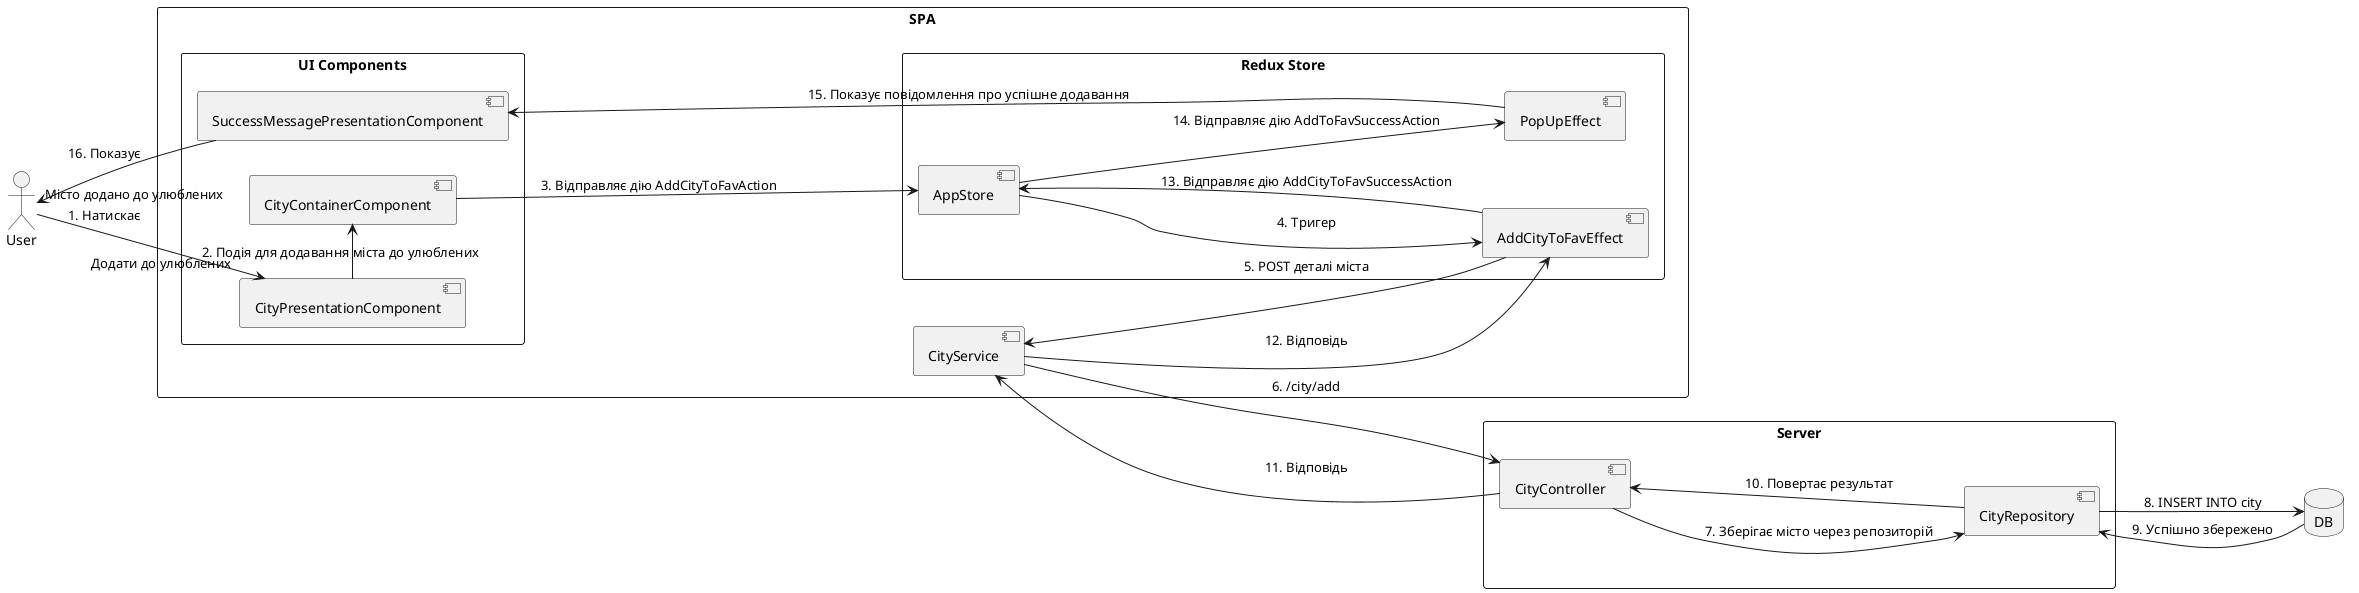 @startuml
left to right direction
actor User

rectangle "SPA" {
    rectangle "UI Components" {
        [CityPresentationComponent]
        [CityContainerComponent]
        [SuccessMessagePresentationComponent]
    }

    rectangle "Redux Store" {
        [AppStore]
        [AddCityToFavEffect]
        [PopUpEffect]
    }

    [CityService]
}

rectangle "Server" {
    [CityController]
    [CityRepository]
}

database DB

User -down-> CityPresentationComponent : 1. Натискає "Додати до улюблених"
CityPresentationComponent -> CityContainerComponent : 2. Подія для додавання міста до улюблених
CityContainerComponent -down-> AppStore : 3. Відправляє дію AddCityToFavAction
AppStore -> AddCityToFavEffect : 4. Тригер
AddCityToFavEffect -up-> CityService : 5. POST деталі міста
CityService -down-> CityController : 6. /city/add
CityController -> CityRepository: 7. Зберігає місто через репозиторій
CityRepository -down-> DB: 8. INSERT INTO city
DB -up-> CityRepository : 9. Успішно збережено
CityRepository -up-> CityController : 10. Повертає результат
CityController -up-> CityService : 11. Відповідь
CityService -> AddCityToFavEffect : 12. Відповідь
AddCityToFavEffect -up-> AppStore : 13. Відправляє дію AddCityToFavSuccessAction
AppStore -down-> PopUpEffect : 14. Відправляє дію AddToFavSuccessAction
PopUpEffect -> [SuccessMessagePresentationComponent] : 15. Показує повідомлення про успішне додавання
SuccessMessagePresentationComponent -> User : 16. Показує "Місто додано до улюблених"
@enduml